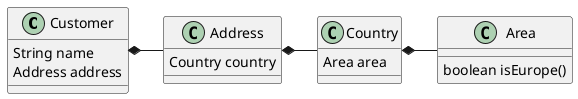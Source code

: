 @startuml

Customer *- Address
Address *- Country
Country *- Area

class Customer {
    String name
    Address address
}

class Address {
    Country country
}

class Country {
    Area area
}

class Area {
    boolean isEurope()
}

@enduml